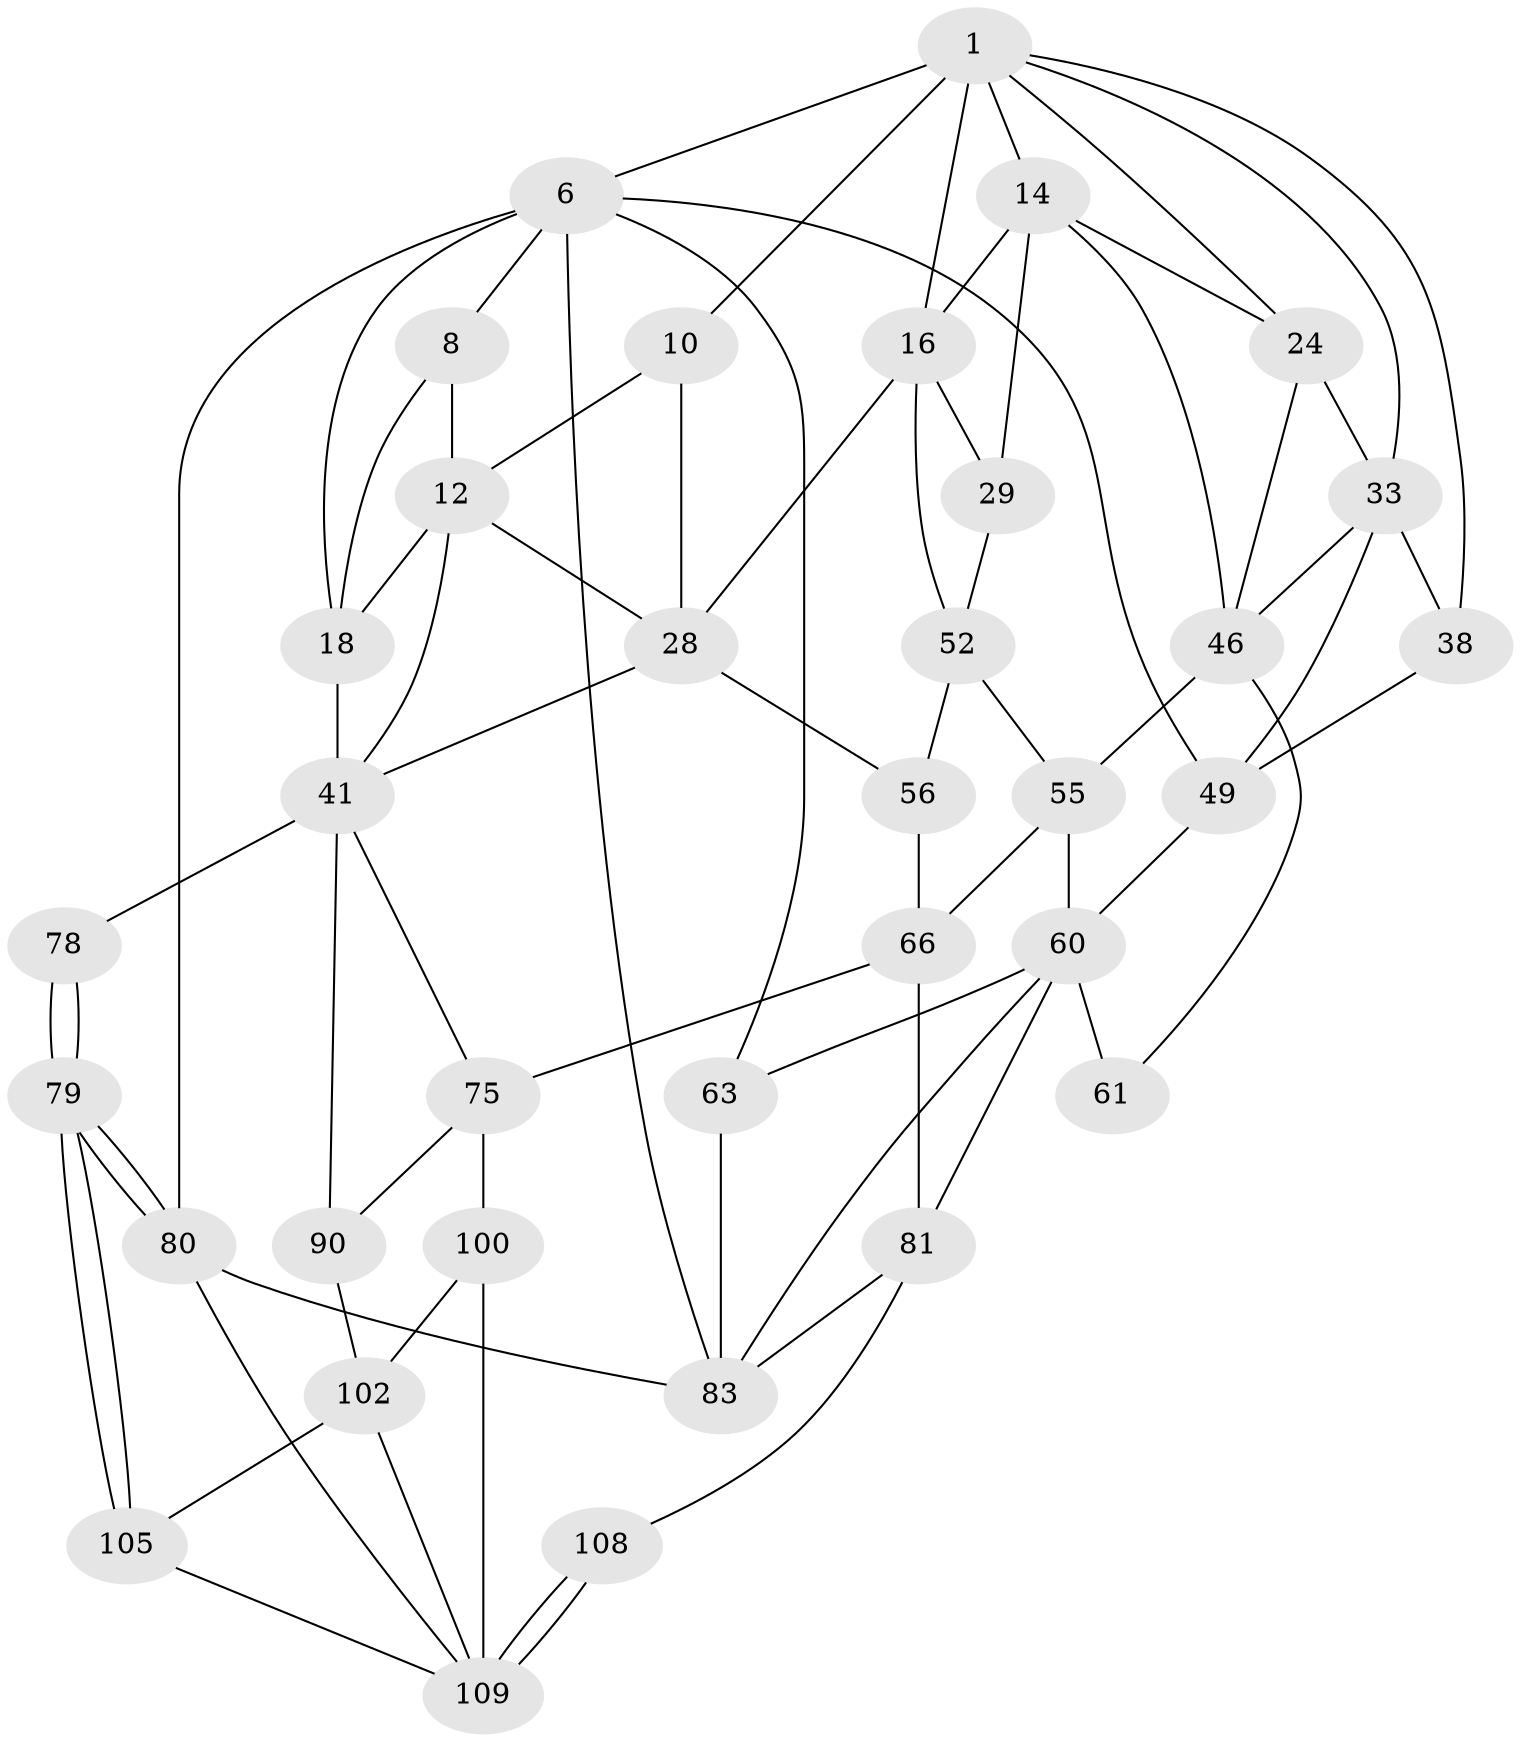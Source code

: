 // original degree distribution, {3: 0.01680672268907563, 4: 0.23529411764705882, 6: 0.21008403361344538, 5: 0.5378151260504201}
// Generated by graph-tools (version 1.1) at 2025/21/03/04/25 18:21:11]
// undirected, 35 vertices, 75 edges
graph export_dot {
graph [start="1"]
  node [color=gray90,style=filled];
  1 [pos="+0.48807465601171435+0",super="+2+9"];
  6 [pos="+1+0",super="+7+91+51"];
  8 [pos="+0.05753015059690835+0",super="+13"];
  10 [pos="+0.3209877728110169+0.09882101655665405",super="+11+26"];
  12 [pos="+0.22913713997859542+0.06546909391716738",super="+22"];
  14 [pos="+0.5105285891749075+0.12785977878310759",super="+15+25"];
  16 [pos="+0.455241949994157+0.11206732232983305",super="+27"];
  18 [pos="+0.16064437063667392+0.02632207413356927",super="+19"];
  24 [pos="+0.6478523358189517+0.04724673389002096",super="+34"];
  28 [pos="+0.37925922737317574+0.24576027311271872",super="+36"];
  29 [pos="+0.474247104946618+0.22663963801906256",super="+32"];
  33 [pos="+0.810555335448863+0.15784915347241324",super="+39"];
  38 [pos="+0.9372947034535223+0.19028112064709243",super="+48"];
  41 [pos="+0.1718614460941516+0.35718147326645994",super="+42+59"];
  46 [pos="+0.7186349427409789+0.2855504349875772",super="+47"];
  49 [pos="+0.9416799379002941+0.30058235670824107",super="+50"];
  52 [pos="+0.523602032176586+0.3772086241891423",super="+53"];
  55 [pos="+0.6257440326555954+0.3990753627917389",super="+65"];
  56 [pos="+0.4133145182765487+0.5346225829515819"];
  60 [pos="+0.8541579874324887+0.42209444280268493",super="+64"];
  61 [pos="+0.8265098000408863+0.4340511148118907"];
  63 [pos="+1+0.5207808578037935",super="+86"];
  66 [pos="+0.6159316258202931+0.5526029195742543",super="+82+67"];
  75 [pos="+0.3982062601212727+0.5646605462068874",super="+94+76"];
  78 [pos="+0+0.7495255481528347"];
  79 [pos="+0+0.9114724294664819"];
  80 [pos="+0+1"];
  81 [pos="+0.73953841268446+0.6728986944730596",super="+85"];
  83 [pos="+1+0.7265252489930208",super="+84"];
  90 [pos="+0.053384505532161224+0.7206845660224541"];
  100 [pos="+0.3512252047149491+0.826455460946703",super="+101+106"];
  102 [pos="+0.19522573377910749+0.8995377707895267",super="+107+103"];
  105 [pos="+0.07821126732168927+0.9275647316255015",super="+110"];
  108 [pos="+0.41138084930420815+0.9780124419223689",super="+119"];
  109 [pos="+0.3656331580984101+0.8970151104597361",super="+111"];
  1 -- 33;
  1 -- 38;
  1 -- 6;
  1 -- 24;
  1 -- 14;
  1 -- 16;
  1 -- 10 [weight=2];
  6 -- 8;
  6 -- 80;
  6 -- 49;
  6 -- 63 [weight=2];
  6 -- 18;
  6 -- 83 [weight=2];
  8 -- 18;
  8 -- 12;
  10 -- 12 [weight=2];
  10 -- 28;
  12 -- 18 [weight=2];
  12 -- 41;
  12 -- 28;
  14 -- 16;
  14 -- 29 [weight=2];
  14 -- 24;
  14 -- 46;
  16 -- 28;
  16 -- 29;
  16 -- 52;
  18 -- 41 [weight=2];
  24 -- 33;
  24 -- 46;
  28 -- 56;
  28 -- 41;
  29 -- 52;
  33 -- 46;
  33 -- 38 [weight=2];
  33 -- 49;
  38 -- 49;
  41 -- 90;
  41 -- 78 [weight=2];
  41 -- 75;
  46 -- 55 [weight=2];
  46 -- 61;
  49 -- 60;
  52 -- 55;
  52 -- 56;
  55 -- 66;
  55 -- 60;
  56 -- 66;
  60 -- 61 [weight=2];
  60 -- 81;
  60 -- 83;
  60 -- 63;
  63 -- 83;
  66 -- 81 [weight=2];
  66 -- 75 [weight=3];
  75 -- 100 [weight=2];
  75 -- 90;
  78 -- 79;
  78 -- 79;
  79 -- 80;
  79 -- 80;
  79 -- 105;
  79 -- 105;
  80 -- 109;
  80 -- 83;
  81 -- 83 [weight=2];
  81 -- 108 [weight=2];
  90 -- 102;
  100 -- 102 [weight=2];
  100 -- 109;
  102 -- 109;
  102 -- 105 [weight=2];
  105 -- 109;
  108 -- 109 [weight=2];
  108 -- 109;
}
